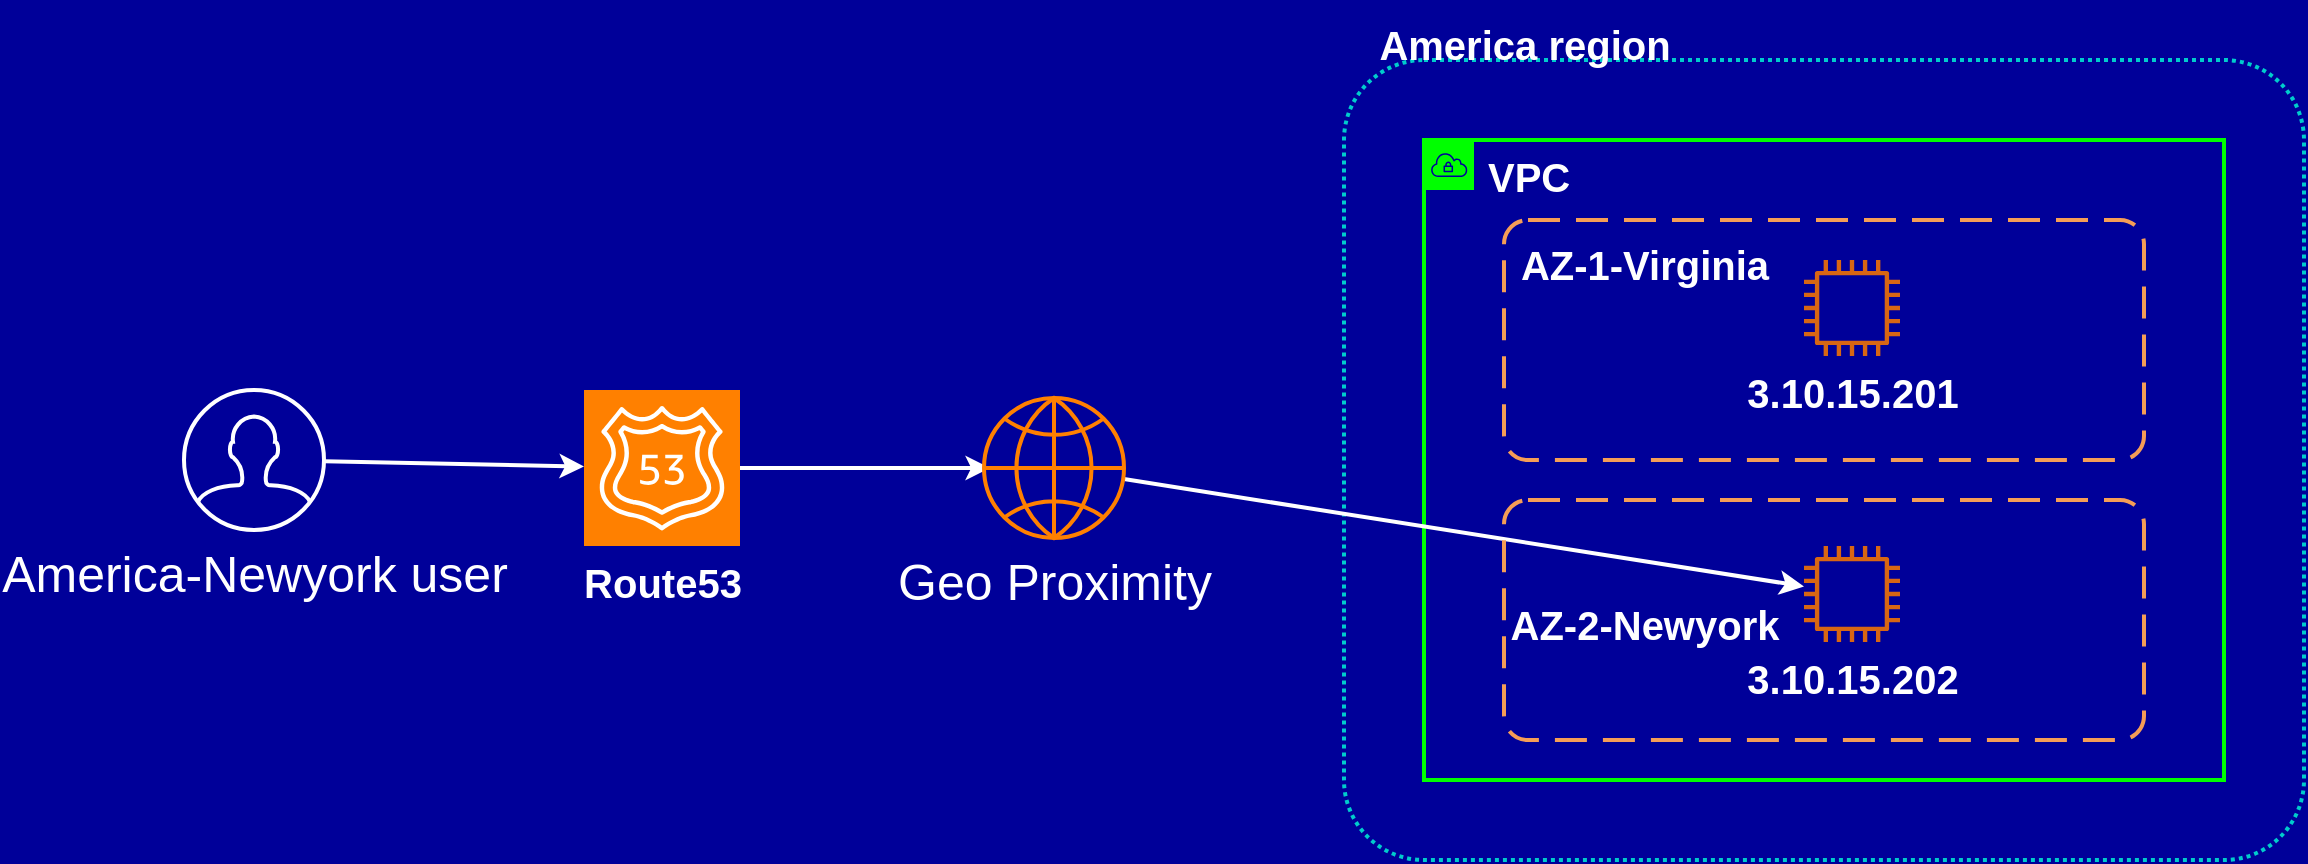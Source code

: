 <mxfile version="13.4.5" type="device"><diagram id="FZcqLhVVT-N7EDi4To1u" name="Page-1"><mxGraphModel dx="2007" dy="480" grid="1" gridSize="10" guides="1" tooltips="1" connect="1" arrows="1" fold="1" page="1" pageScale="1" pageWidth="1169" pageHeight="827" background="#000099" math="0" shadow="0"><root><mxCell id="0"/><mxCell id="1" parent="0"/><mxCell id="jpux6dlKwlldMI1pA13z-85" style="edgeStyle=none;rounded=0;orthogonalLoop=1;jettySize=auto;html=1;strokeColor=#FFFFFF;strokeWidth=2;fontSize=25;shadow=0;sketch=0;" edge="1" parent="1" source="jpux6dlKwlldMI1pA13z-63" target="jpux6dlKwlldMI1pA13z-67"><mxGeometry relative="1" as="geometry"/></mxCell><mxCell id="jpux6dlKwlldMI1pA13z-63" value="&lt;font color=&quot;#ffffff&quot;&gt;America-Newyork user&lt;/font&gt;" style="html=1;verticalLabelPosition=bottom;align=center;labelBackgroundColor=none;verticalAlign=top;strokeWidth=2;shadow=0;dashed=0;shape=mxgraph.ios7.icons.user;gradientColor=none;fontSize=25;fillColor=none;strokeColor=#FFFFFF;sketch=0;" vertex="1" parent="1"><mxGeometry x="80" y="325" width="70" height="70" as="geometry"/></mxCell><mxCell id="jpux6dlKwlldMI1pA13z-86" style="edgeStyle=none;rounded=0;orthogonalLoop=1;jettySize=auto;html=1;entryX=0.06;entryY=0.5;entryDx=0;entryDy=0;entryPerimeter=0;strokeColor=#FFFFFF;strokeWidth=2;fontSize=25;shadow=0;sketch=0;" edge="1" parent="1" source="jpux6dlKwlldMI1pA13z-67"><mxGeometry relative="1" as="geometry"><mxPoint x="483" y="364" as="targetPoint"/></mxGeometry></mxCell><mxCell id="jpux6dlKwlldMI1pA13z-67" value="&lt;b&gt;&lt;font style=&quot;font-size: 20px&quot; color=&quot;#ffffff&quot;&gt;Route53&lt;/font&gt;&lt;/b&gt;" style="outlineConnect=0;fontColor=#232F3E;gradientDirection=north;strokeColor=#ffffff;dashed=0;verticalLabelPosition=bottom;verticalAlign=top;align=center;html=1;fontSize=12;fontStyle=0;aspect=fixed;shape=mxgraph.aws4.resourceIcon;resIcon=mxgraph.aws4.route_53;fillColor=#FF8000;shadow=0;sketch=0;" vertex="1" parent="1"><mxGeometry x="280" y="325" width="78" height="78" as="geometry"/></mxCell><mxCell id="jpux6dlKwlldMI1pA13z-70" value="&lt;font style=&quot;font-size: 20px&quot; color=&quot;#ffffff&quot;&gt;&lt;b&gt;VPC&lt;/b&gt;&lt;/font&gt;" style="points=[[0,0],[0.25,0],[0.5,0],[0.75,0],[1,0],[1,0.25],[1,0.5],[1,0.75],[1,1],[0.75,1],[0.5,1],[0.25,1],[0,1],[0,0.75],[0,0.5],[0,0.25]];outlineConnect=0;gradientColor=none;html=1;whiteSpace=wrap;fontSize=12;fontStyle=0;shape=mxgraph.aws4.group;grIcon=mxgraph.aws4.group_vpc;fillColor=none;verticalAlign=top;align=left;spacingLeft=30;fontColor=#AAB7B8;dashed=0;strokeColor=#00FF00;strokeWidth=2;labelBackgroundColor=none;shadow=0;sketch=0;" vertex="1" parent="1"><mxGeometry x="700" y="200" width="400" height="320" as="geometry"/></mxCell><mxCell id="jpux6dlKwlldMI1pA13z-71" value="" style="rounded=1;arcSize=10;dashed=1;fillColor=none;gradientColor=none;dashPattern=1 1;strokeWidth=2;strokeColor=#00CCCC;labelBackgroundColor=none;fontSize=25;shadow=0;sketch=0;" vertex="1" parent="1"><mxGeometry x="660" y="160" width="480" height="400" as="geometry"/></mxCell><mxCell id="jpux6dlKwlldMI1pA13z-74" value="" style="rounded=1;arcSize=10;dashed=1;strokeColor=#F59D56;fillColor=none;gradientColor=none;dashPattern=8 4;strokeWidth=2;labelBackgroundColor=none;fontSize=25;shadow=0;sketch=0;" vertex="1" parent="1"><mxGeometry x="740" y="240" width="320" height="120" as="geometry"/></mxCell><mxCell id="jpux6dlKwlldMI1pA13z-75" value="&lt;font color=&quot;#ffffff&quot;&gt;&lt;span style=&quot;font-size: 20px&quot;&gt;&lt;b&gt;America region&lt;/b&gt;&lt;/span&gt;&lt;/font&gt;" style="text;html=1;resizable=0;autosize=1;align=center;verticalAlign=middle;points=[];fillColor=none;strokeColor=none;rounded=0;labelBackgroundColor=none;fontSize=25;shadow=0;sketch=0;" vertex="1" parent="1"><mxGeometry x="670" y="130" width="160" height="40" as="geometry"/></mxCell><mxCell id="jpux6dlKwlldMI1pA13z-76" value="&lt;font color=&quot;#ffffff&quot;&gt;&lt;span style=&quot;font-size: 20px&quot;&gt;&lt;b&gt;AZ-1-Virginia&lt;/b&gt;&lt;/span&gt;&lt;/font&gt;" style="text;html=1;resizable=0;autosize=1;align=center;verticalAlign=middle;points=[];fillColor=none;strokeColor=none;rounded=0;labelBackgroundColor=none;fontSize=25;shadow=0;sketch=0;" vertex="1" parent="1"><mxGeometry x="740" y="240" width="140" height="40" as="geometry"/></mxCell><mxCell id="jpux6dlKwlldMI1pA13z-81" value="&lt;font color=&quot;#ffffff&quot; size=&quot;1&quot;&gt;&lt;b style=&quot;font-size: 20px&quot;&gt;3.10.15.201&lt;/b&gt;&lt;/font&gt;" style="outlineConnect=0;fontColor=#232F3E;gradientColor=none;fillColor=#D86613;strokeColor=none;dashed=0;verticalLabelPosition=bottom;verticalAlign=top;align=center;html=1;fontSize=12;fontStyle=0;aspect=fixed;pointerEvents=1;shape=mxgraph.aws4.instance2;labelBackgroundColor=none;strokeWidth=2;shadow=0;sketch=0;" vertex="1" parent="1"><mxGeometry x="890" y="260" width="48" height="48" as="geometry"/></mxCell><mxCell id="jpux6dlKwlldMI1pA13z-108" style="rounded=0;sketch=0;orthogonalLoop=1;jettySize=auto;html=1;shadow=0;strokeWidth=2;fontSize=25;fontColor=#FFFFFF;strokeColor=#FFFFFF;" edge="1" parent="1" source="jpux6dlKwlldMI1pA13z-97" target="jpux6dlKwlldMI1pA13z-107"><mxGeometry relative="1" as="geometry"/></mxCell><mxCell id="jpux6dlKwlldMI1pA13z-97" value="&lt;font color=&quot;#ffffff&quot;&gt;Geo Proximity&lt;br&gt;&lt;br&gt;&lt;/font&gt;" style="html=1;verticalLabelPosition=bottom;align=center;labelBackgroundColor=none;verticalAlign=top;strokeWidth=2;shadow=0;dashed=0;shape=mxgraph.ios7.icons.globe;gradientColor=#FF3333;fontSize=25;fillColor=none;strokeColor=#FF8000;" vertex="1" parent="1"><mxGeometry x="480" y="329" width="70" height="70" as="geometry"/></mxCell><mxCell id="jpux6dlKwlldMI1pA13z-106" value="" style="rounded=1;arcSize=10;dashed=1;strokeColor=#F59D56;fillColor=none;gradientColor=none;dashPattern=8 4;strokeWidth=2;labelBackgroundColor=none;fontSize=25;shadow=0;sketch=0;" vertex="1" parent="1"><mxGeometry x="740" y="380" width="320" height="120" as="geometry"/></mxCell><mxCell id="jpux6dlKwlldMI1pA13z-107" value="&lt;font color=&quot;#ffffff&quot; size=&quot;1&quot;&gt;&lt;b style=&quot;font-size: 20px&quot;&gt;3.10.15.202&lt;/b&gt;&lt;/font&gt;" style="outlineConnect=0;fontColor=#232F3E;gradientColor=none;fillColor=#D86613;strokeColor=none;dashed=0;verticalLabelPosition=bottom;verticalAlign=top;align=center;html=1;fontSize=12;fontStyle=0;aspect=fixed;pointerEvents=1;shape=mxgraph.aws4.instance2;labelBackgroundColor=none;strokeWidth=2;shadow=0;sketch=0;" vertex="1" parent="1"><mxGeometry x="890" y="403" width="48" height="48" as="geometry"/></mxCell><mxCell id="jpux6dlKwlldMI1pA13z-109" value="&lt;font color=&quot;#ffffff&quot;&gt;&lt;span style=&quot;font-size: 20px&quot;&gt;&lt;b&gt;AZ-2-Newyork&lt;/b&gt;&lt;/span&gt;&lt;/font&gt;" style="text;html=1;resizable=0;autosize=1;align=center;verticalAlign=middle;points=[];fillColor=none;strokeColor=none;rounded=0;labelBackgroundColor=none;fontSize=25;shadow=0;sketch=0;" vertex="1" parent="1"><mxGeometry x="735" y="420" width="150" height="40" as="geometry"/></mxCell></root></mxGraphModel></diagram></mxfile>
